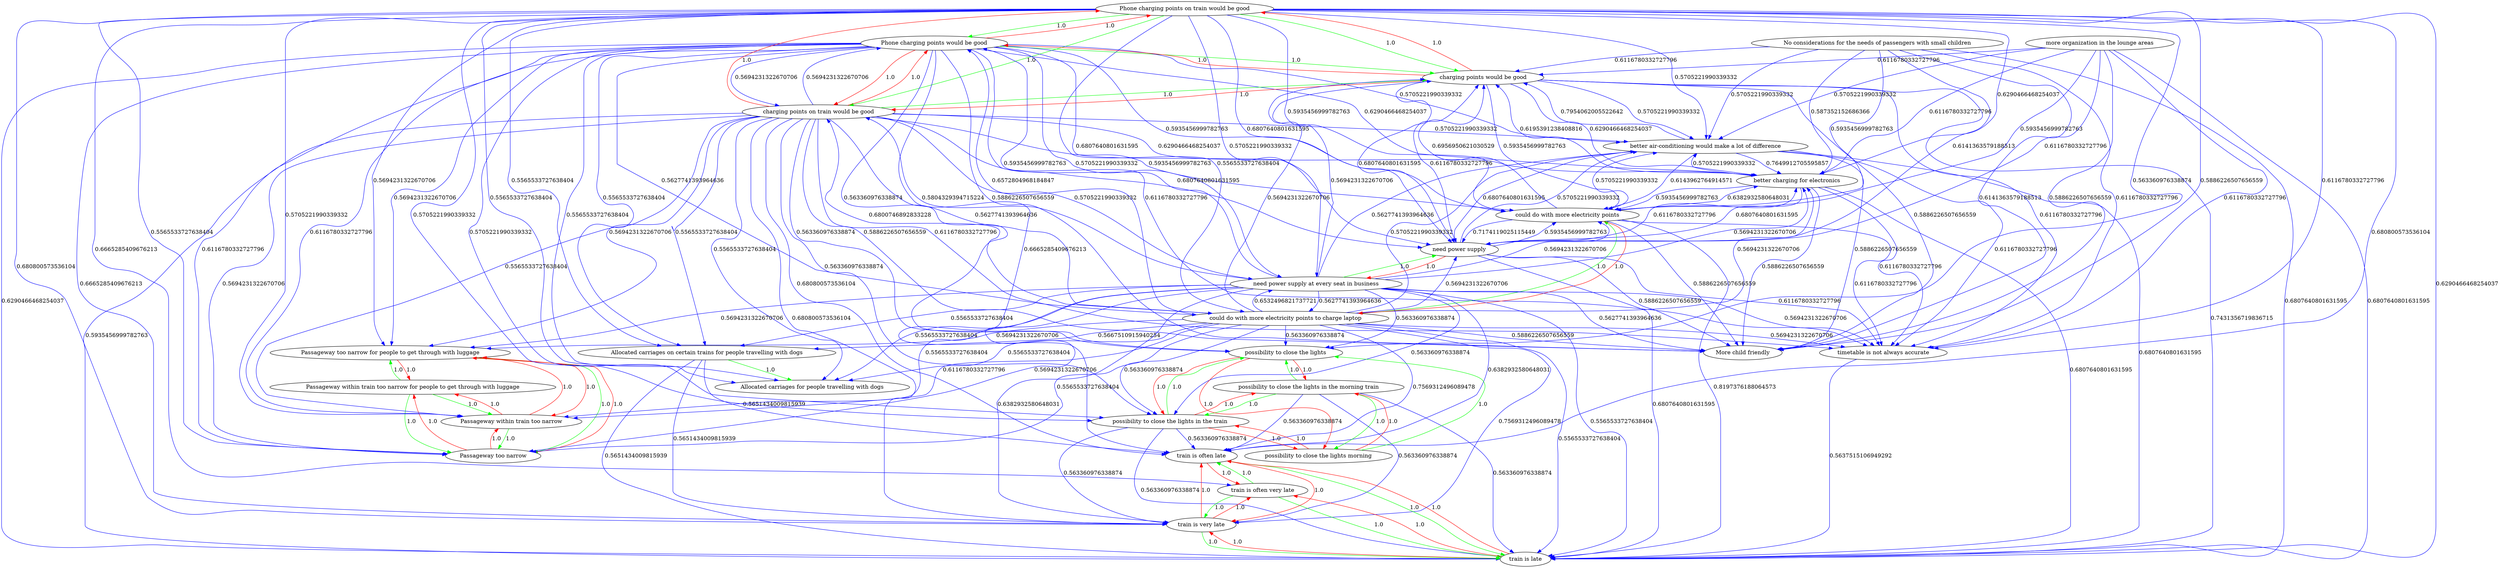 digraph rawGraph {
"Allocated carriages on certain trains for people travelling with dogs";"Allocated carriages for people travelling with dogs";"More child friendly";"No considerations for the needs of passengers with small children";"Passageway within train too narrow for people to get through with luggage";"Passageway too narrow for people to get through with luggage";"Passageway too narrow";"Passageway within train too narrow";"Phone charging points on train would be good";"Phone charging points would be good";"charging points would be good";"charging points on train would be good";"better air-conditioning would make a lot of difference";"better charging for electronics";"could do with more electricity points to charge laptop";"could do with more electricity points";"more organization in the lounge areas";"need power supply at every seat in business";"need power supply";"possibility to close the lights in the morning train";"possibility to close the lights in the train";"possibility to close the lights";"possibility to close the lights morning";"timetable is not always accurate";"train is often very late";"train is often late";"train is late";"train is very late";"Allocated carriages on certain trains for people travelling with dogs" -> "Allocated carriages for people travelling with dogs" [label=1.0] [color=green]
"No considerations for the needs of passengers with small children" -> "More child friendly" [label=0.6141363579188513] [color=blue]
"Passageway within train too narrow for people to get through with luggage" -> "Passageway too narrow for people to get through with luggage" [label=1.0] [color=green]
"Passageway too narrow for people to get through with luggage" -> "Passageway too narrow" [label=1.0] [color=green]
"Passageway within train too narrow for people to get through with luggage" -> "Passageway within train too narrow" [label=1.0] [color=green]
"Passageway within train too narrow" -> "Passageway too narrow" [label=1.0] [color=green]
"Passageway within train too narrow for people to get through with luggage" -> "Passageway too narrow" [label=1.0] [color=green]
"Passageway too narrow for people to get through with luggage" -> "Passageway within train too narrow for people to get through with luggage" [label=1.0] [color=red]
"Passageway too narrow for people to get through with luggage" -> "Passageway within train too narrow" [label=1.0] [color=red]
"Passageway too narrow" -> "Passageway within train too narrow for people to get through with luggage" [label=1.0] [color=red]
"Passageway too narrow" -> "Passageway too narrow for people to get through with luggage" [label=1.0] [color=red]
"Passageway too narrow" -> "Passageway within train too narrow" [label=1.0] [color=red]
"Passageway within train too narrow" -> "Passageway within train too narrow for people to get through with luggage" [label=1.0] [color=red]
"Passageway within train too narrow" -> "Passageway too narrow for people to get through with luggage" [label=1.0] [color=red]
"Phone charging points on train would be good" -> "Phone charging points would be good" [label=1.0] [color=green]
"Phone charging points would be good" -> "charging points would be good" [label=1.0] [color=green]
"Phone charging points on train would be good" -> "charging points on train would be good" [label=1.0] [color=green]
"charging points on train would be good" -> "charging points would be good" [label=1.0] [color=green]
"Phone charging points on train would be good" -> "charging points would be good" [label=1.0] [color=green]
"Phone charging points would be good" -> "Phone charging points on train would be good" [label=1.0] [color=red]
"Phone charging points would be good" -> "charging points on train would be good" [label=1.0] [color=red]
"charging points would be good" -> "Phone charging points on train would be good" [label=1.0] [color=red]
"charging points would be good" -> "Phone charging points would be good" [label=1.0] [color=red]
"charging points would be good" -> "charging points on train would be good" [label=1.0] [color=red]
"charging points on train would be good" -> "Phone charging points on train would be good" [label=1.0] [color=red]
"charging points on train would be good" -> "Phone charging points would be good" [label=1.0] [color=red]
"Phone charging points would be good" -> "Passageway within train too narrow" [label=0.6116780332727796] [color=blue]
"Phone charging points would be good" -> "Allocated carriages on certain trains for people travelling with dogs" [label=0.5565533727638404] [color=blue]
"No considerations for the needs of passengers with small children" -> "charging points would be good" [label=0.6116780332727796] [color=blue]
"Phone charging points on train would be good" -> "Allocated carriages on certain trains for people travelling with dogs" [label=0.5565533727638404] [color=blue]
"better air-conditioning would make a lot of difference" -> "charging points would be good" [label=0.7954062005522642] [color=blue]
"charging points would be good" -> "better charging for electronics" [label=0.6290466468254037] [color=blue]
"better charging for electronics" -> "charging points would be good" [label=0.6195391238408816] [color=blue]
"better air-conditioning would make a lot of difference" -> "better charging for electronics" [label=0.7649912705595857] [color=blue]
"No considerations for the needs of passengers with small children" -> "better charging for electronics" [label=0.587352152686366] [color=blue]
"could do with more electricity points to charge laptop" -> "could do with more electricity points" [label=1.0] [color=green]
"could do with more electricity points" -> "could do with more electricity points to charge laptop" [label=1.0] [color=red]
"could do with more electricity points" -> "charging points would be good" [label=0.6956950621030529] [color=blue]
"could do with more electricity points to charge laptop" -> "charging points on train would be good" [label=0.6800746892833228] [color=blue]
"could do with more electricity points to charge laptop" -> "Phone charging points would be good" [label=0.6572804968184847] [color=blue]
"better charging for electronics" -> "could do with more electricity points" [label=0.5935456999782763] [color=blue]
"could do with more electricity points" -> "better charging for electronics" [label=0.6382932580648031] [color=blue]
"could do with more electricity points" -> "better air-conditioning would make a lot of difference" [label=0.5705221990339332] [color=blue]
"better air-conditioning would make a lot of difference" -> "could do with more electricity points" [label=0.6143962764914571] [color=blue]
"could do with more electricity points to charge laptop" -> "Passageway within train too narrow" [label=0.6116780332727796] [color=blue]
"could do with more electricity points" -> "More child friendly" [label=0.5886226507656559] [color=blue]
"could do with more electricity points to charge laptop" -> "Allocated carriages on certain trains for people travelling with dogs" [label=0.5667510915940254] [color=blue]
"more organization in the lounge areas" -> "charging points would be good" [label=0.6116780332727796] [color=blue]
"more organization in the lounge areas" -> "More child friendly" [label=0.5886226507656559] [color=blue]
"need power supply at every seat in business" -> "need power supply" [label=1.0] [color=green]
"need power supply" -> "need power supply at every seat in business" [label=1.0] [color=red]
"need power supply" -> "charging points would be good" [label=0.6116780332727796] [color=blue]
"charging points would be good" -> "need power supply" [label=0.6807640801631595] [color=blue]
"charging points on train would be good" -> "need power supply at every seat in business" [label=0.5705221990339332] [color=blue]
"Phone charging points would be good" -> "need power supply at every seat in business" [label=0.5705221990339332] [color=blue]
"need power supply at every seat in business" -> "charging points on train would be good" [label=0.5804329394715224] [color=blue]
"need power supply at every seat in business" -> "Phone charging points would be good" [label=0.5935456999782763] [color=blue]
"better charging for electronics" -> "need power supply" [label=0.6807640801631595] [color=blue]
"better air-conditioning would make a lot of difference" -> "need power supply" [label=0.6807640801631595] [color=blue]
"need power supply at every seat in business" -> "Passageway too narrow for people to get through with luggage" [label=0.5694231322670706] [color=blue]
"need power supply at every seat in business" -> "Allocated carriages on certain trains for people travelling with dogs" [label=0.5565533727638404] [color=blue]
"could do with more electricity points" -> "need power supply" [label=0.7174119025115449] [color=blue]
"need power supply" -> "could do with more electricity points" [label=0.5935456999782763] [color=blue]
"could do with more electricity points to charge laptop" -> "need power supply at every seat in business" [label=0.6532496821737721] [color=blue]
"need power supply at every seat in business" -> "could do with more electricity points to charge laptop" [label=0.5627741393964636] [color=blue]
"No considerations for the needs of passengers with small children" -> "need power supply" [label=0.6141363579188513] [color=blue]
"possibility to close the lights in the morning train" -> "possibility to close the lights in the train" [label=1.0] [color=green]
"possibility to close the lights in the train" -> "possibility to close the lights" [label=1.0] [color=green]
"possibility to close the lights in the morning train" -> "possibility to close the lights morning" [label=1.0] [color=green]
"possibility to close the lights morning" -> "possibility to close the lights" [label=1.0] [color=green]
"possibility to close the lights in the morning train" -> "possibility to close the lights" [label=1.0] [color=green]
"possibility to close the lights in the train" -> "possibility to close the lights in the morning train" [label=1.0] [color=red]
"possibility to close the lights in the train" -> "possibility to close the lights morning" [label=1.0] [color=red]
"possibility to close the lights" -> "possibility to close the lights in the morning train" [label=1.0] [color=red]
"possibility to close the lights" -> "possibility to close the lights in the train" [label=1.0] [color=red]
"possibility to close the lights" -> "possibility to close the lights morning" [label=1.0] [color=red]
"possibility to close the lights morning" -> "possibility to close the lights in the morning train" [label=1.0] [color=red]
"possibility to close the lights morning" -> "possibility to close the lights in the train" [label=1.0] [color=red]
"Phone charging points would be good" -> "possibility to close the lights in the train" [label=0.5705221990339332] [color=blue]
"need power supply" -> "timetable is not always accurate" [label=0.6116780332727796] [color=blue]
"more organization in the lounge areas" -> "timetable is not always accurate" [label=0.6116780332727796] [color=blue]
"better air-conditioning would make a lot of difference" -> "timetable is not always accurate" [label=0.6116780332727796] [color=blue]
"could do with more electricity points" -> "timetable is not always accurate" [label=0.6116780332727796] [color=blue]
"No considerations for the needs of passengers with small children" -> "timetable is not always accurate" [label=0.6116780332727796] [color=blue]
"train is often very late" -> "train is often late" [label=1.0] [color=green]
"train is often late" -> "train is late" [label=1.0] [color=green]
"train is often very late" -> "train is very late" [label=1.0] [color=green]
"train is very late" -> "train is late" [label=1.0] [color=green]
"train is often very late" -> "train is late" [label=1.0] [color=green]
"train is often late" -> "train is often very late" [label=1.0] [color=red]
"train is often late" -> "train is very late" [label=1.0] [color=red]
"train is late" -> "train is often very late" [label=1.0] [color=red]
"train is late" -> "train is often late" [label=1.0] [color=red]
"train is late" -> "train is very late" [label=1.0] [color=red]
"train is very late" -> "train is often very late" [label=1.0] [color=red]
"train is very late" -> "train is often late" [label=1.0] [color=red]
"charging points would be good" -> "train is late" [label=0.7431356719836715] [color=blue]
"charging points on train would be good" -> "train is often late" [label=0.680800573536104] [color=blue]
"charging points on train would be good" -> "train is very late" [label=0.680800573536104] [color=blue]
"Phone charging points would be good" -> "train is often late" [label=0.6665285409676213] [color=blue]
"Phone charging points would be good" -> "train is very late" [label=0.6665285409676213] [color=blue]
"Phone charging points on train would be good" -> "train is often very late" [label=0.6665285409676213] [color=blue]
"better charging for electronics" -> "train is late" [label=0.6807640801631595] [color=blue]
"need power supply" -> "train is late" [label=0.6807640801631595] [color=blue]
"need power supply at every seat in business" -> "train is often late" [label=0.6382932580648031] [color=blue]
"need power supply at every seat in business" -> "train is very late" [label=0.6382932580648031] [color=blue]
"better air-conditioning would make a lot of difference" -> "train is late" [label=0.6807640801631595] [color=blue]
"possibility to close the lights in the train" -> "train is often late" [label=0.563360976338874] [color=blue]
"possibility to close the lights in the train" -> "train is very late" [label=0.563360976338874] [color=blue]
"more organization in the lounge areas" -> "train is late" [label=0.6807640801631595] [color=blue]
"Allocated carriages on certain trains for people travelling with dogs" -> "train is often late" [label=0.5651434009815939] [color=blue]
"Allocated carriages on certain trains for people travelling with dogs" -> "train is very late" [label=0.5651434009815939] [color=blue]
"timetable is not always accurate" -> "train is late" [label=0.5637515106949292] [color=blue]
"could do with more electricity points" -> "train is late" [label=0.8197376188064573] [color=blue]
"could do with more electricity points to charge laptop" -> "train is often late" [label=0.7569312496089478] [color=blue]
"could do with more electricity points to charge laptop" -> "train is very late" [label=0.7569312496089478] [color=blue]
"No considerations for the needs of passengers with small children" -> "train is late" [label=0.6807640801631595] [color=blue]
"Allocated carriages on certain trains for people travelling with dogs" -> "train is late" [label=0.5651434009815939] [color=blue]
"No considerations for the needs of passengers with small children" -> "could do with more electricity points" [label=0.5935456999782763] [color=blue]
"Phone charging points on train would be good" -> "better charging for electronics" [label=0.6290466468254037] [color=blue]
"Phone charging points on train would be good" -> "need power supply" [label=0.6807640801631595] [color=blue]
"Phone charging points on train would be good" -> "possibility to close the lights in the train" [label=0.5705221990339332] [color=blue]
"Phone charging points on train would be good" -> "train is often late" [label=0.680800573536104] [color=blue]
"Phone charging points on train would be good" -> "Allocated carriages for people travelling with dogs" [label=0.5565533727638404] [color=blue]
"Phone charging points on train would be good" -> "train is very late" [label=0.680800573536104] [color=blue]
"Phone charging points on train would be good" -> "Passageway within train too narrow" [label=0.5705221990339332] [color=blue]
"Phone charging points on train would be good" -> "train is late" [label=0.6290466468254037] [color=blue]
"Phone charging points on train would be good" -> "need power supply at every seat in business" [label=0.5705221990339332] [color=blue]
"Phone charging points would be good" -> "Passageway too narrow for people to get through with luggage" [label=0.5694231322670706] [color=blue]
"Phone charging points would be good" -> "charging points on train would be good" [label=0.5694231322670706] [color=blue]
"Phone charging points would be good" -> "better charging for electronics" [label=0.6290466468254037] [color=blue]
"Phone charging points would be good" -> "need power supply" [label=0.6807640801631595] [color=blue]
"Phone charging points would be good" -> "Allocated carriages for people travelling with dogs" [label=0.5565533727638404] [color=blue]
"Phone charging points would be good" -> "Passageway too narrow" [label=0.6116780332727796] [color=blue]
"Phone charging points would be good" -> "possibility to close the lights" [label=0.563360976338874] [color=blue]
"Phone charging points would be good" -> "could do with more electricity points to charge laptop" [label=0.5627741393964636] [color=blue]
"Phone charging points would be good" -> "train is late" [label=0.6290466468254037] [color=blue]
"charging points would be good" -> "timetable is not always accurate" [label=0.6116780332727796] [color=blue]
"charging points would be good" -> "could do with more electricity points" [label=0.5935456999782763] [color=blue]
"charging points on train would be good" -> "Passageway too narrow for people to get through with luggage" [label=0.5694231322670706] [color=blue]
"charging points on train would be good" -> "better charging for electronics" [label=0.6290466468254037] [color=blue]
"charging points on train would be good" -> "need power supply" [label=0.6807640801631595] [color=blue]
"charging points on train would be good" -> "timetable is not always accurate" [label=0.6116780332727796] [color=blue]
"charging points on train would be good" -> "could do with more electricity points" [label=0.5935456999782763] [color=blue]
"charging points on train would be good" -> "Phone charging points would be good" [label=0.5694231322670706] [color=blue]
"charging points on train would be good" -> "could do with more electricity points to charge laptop" [label=0.5627741393964636] [color=blue]
"charging points on train would be good" -> "Allocated carriages on certain trains for people travelling with dogs" [label=0.5565533727638404] [color=blue]
"charging points on train would be good" -> "train is late" [label=0.5935456999782763] [color=blue]
"better air-conditioning would make a lot of difference" -> "More child friendly" [label=0.5886226507656559] [color=blue]
"better charging for electronics" -> "better air-conditioning would make a lot of difference" [label=0.5705221990339332] [color=blue]
"better charging for electronics" -> "More child friendly" [label=0.5886226507656559] [color=blue]
"better charging for electronics" -> "timetable is not always accurate" [label=0.6116780332727796] [color=blue]
"could do with more electricity points to charge laptop" -> "Passageway too narrow for people to get through with luggage" [label=0.5694231322670706] [color=blue]
"could do with more electricity points to charge laptop" -> "charging points would be good" [label=0.5694231322670706] [color=blue]
"could do with more electricity points to charge laptop" -> "need power supply" [label=0.5694231322670706] [color=blue]
"could do with more electricity points to charge laptop" -> "better charging for electronics" [label=0.5694231322670706] [color=blue]
"could do with more electricity points to charge laptop" -> "possibility to close the lights in the train" [label=0.563360976338874] [color=blue]
"could do with more electricity points to charge laptop" -> "Passageway too narrow" [label=0.5565533727638404] [color=blue]
"could do with more electricity points to charge laptop" -> "Allocated carriages for people travelling with dogs" [label=0.5565533727638404] [color=blue]
"could do with more electricity points to charge laptop" -> "better air-conditioning would make a lot of difference" [label=0.5705221990339332] [color=blue]
"could do with more electricity points to charge laptop" -> "More child friendly" [label=0.5886226507656559] [color=blue]
"could do with more electricity points to charge laptop" -> "timetable is not always accurate" [label=0.5694231322670706] [color=blue]
"could do with more electricity points to charge laptop" -> "possibility to close the lights" [label=0.563360976338874] [color=blue]
"could do with more electricity points to charge laptop" -> "train is late" [label=0.5565533727638404] [color=blue]
"more organization in the lounge areas" -> "better charging for electronics" [label=0.6116780332727796] [color=blue]
"more organization in the lounge areas" -> "need power supply" [label=0.6116780332727796] [color=blue]
"more organization in the lounge areas" -> "could do with more electricity points" [label=0.5935456999782763] [color=blue]
"need power supply at every seat in business" -> "charging points would be good" [label=0.5694231322670706] [color=blue]
"need power supply at every seat in business" -> "better charging for electronics" [label=0.5694231322670706] [color=blue]
"need power supply at every seat in business" -> "possibility to close the lights in the train" [label=0.563360976338874] [color=blue]
"need power supply at every seat in business" -> "More child friendly" [label=0.5627741393964636] [color=blue]
"need power supply at every seat in business" -> "better air-conditioning would make a lot of difference" [label=0.5627741393964636] [color=blue]
"need power supply at every seat in business" -> "Allocated carriages for people travelling with dogs" [label=0.5565533727638404] [color=blue]
"need power supply at every seat in business" -> "timetable is not always accurate" [label=0.5694231322670706] [color=blue]
"need power supply at every seat in business" -> "Passageway too narrow" [label=0.5694231322670706] [color=blue]
"need power supply at every seat in business" -> "possibility to close the lights" [label=0.563360976338874] [color=blue]
"need power supply at every seat in business" -> "could do with more electricity points" [label=0.5694231322670706] [color=blue]
"need power supply at every seat in business" -> "Passageway within train too narrow" [label=0.5565533727638404] [color=blue]
"need power supply at every seat in business" -> "train is late" [label=0.5565533727638404] [color=blue]
"need power supply" -> "better charging for electronics" [label=0.6116780332727796] [color=blue]
"need power supply" -> "better air-conditioning would make a lot of difference" [label=0.5705221990339332] [color=blue]
"need power supply" -> "More child friendly" [label=0.5886226507656559] [color=blue]
"possibility to close the lights in the morning train" -> "train is often late" [label=0.563360976338874] [color=blue]
"possibility to close the lights in the morning train" -> "train is very late" [label=0.563360976338874] [color=blue]
"possibility to close the lights in the train" -> "train is late" [label=0.563360976338874] [color=blue]
"No considerations for the needs of passengers with small children" -> "better air-conditioning would make a lot of difference" [label=0.5705221990339332] [color=blue]
"Phone charging points on train would be good" -> "Passageway too narrow for people to get through with luggage" [label=0.5694231322670706] [color=blue]
"Phone charging points on train would be good" -> "Passageway too narrow" [label=0.5565533727638404] [color=blue]
"Phone charging points on train would be good" -> "better air-conditioning would make a lot of difference" [label=0.5705221990339332] [color=blue]
"Phone charging points on train would be good" -> "More child friendly" [label=0.5886226507656559] [color=blue]
"Phone charging points on train would be good" -> "timetable is not always accurate" [label=0.6116780332727796] [color=blue]
"Phone charging points on train would be good" -> "possibility to close the lights" [label=0.563360976338874] [color=blue]
"Phone charging points on train would be good" -> "could do with more electricity points" [label=0.5935456999782763] [color=blue]
"Phone charging points on train would be good" -> "could do with more electricity points to charge laptop" [label=0.5565533727638404] [color=blue]
"Phone charging points would be good" -> "better air-conditioning would make a lot of difference" [label=0.5705221990339332] [color=blue]
"Phone charging points would be good" -> "More child friendly" [label=0.5886226507656559] [color=blue]
"Phone charging points would be good" -> "timetable is not always accurate" [label=0.6116780332727796] [color=blue]
"Phone charging points would be good" -> "could do with more electricity points" [label=0.5935456999782763] [color=blue]
"charging points would be good" -> "better air-conditioning would make a lot of difference" [label=0.5705221990339332] [color=blue]
"charging points would be good" -> "More child friendly" [label=0.5886226507656559] [color=blue]
"charging points on train would be good" -> "possibility to close the lights in the train" [label=0.563360976338874] [color=blue]
"charging points on train would be good" -> "Allocated carriages for people travelling with dogs" [label=0.5565533727638404] [color=blue]
"charging points on train would be good" -> "better air-conditioning would make a lot of difference" [label=0.5705221990339332] [color=blue]
"charging points on train would be good" -> "More child friendly" [label=0.5886226507656559] [color=blue]
"charging points on train would be good" -> "Passageway too narrow" [label=0.5694231322670706] [color=blue]
"charging points on train would be good" -> "possibility to close the lights" [label=0.563360976338874] [color=blue]
"charging points on train would be good" -> "Passageway within train too narrow" [label=0.5565533727638404] [color=blue]
"more organization in the lounge areas" -> "better air-conditioning would make a lot of difference" [label=0.5705221990339332] [color=blue]
"possibility to close the lights in the morning train" -> "train is late" [label=0.563360976338874] [color=blue]
}